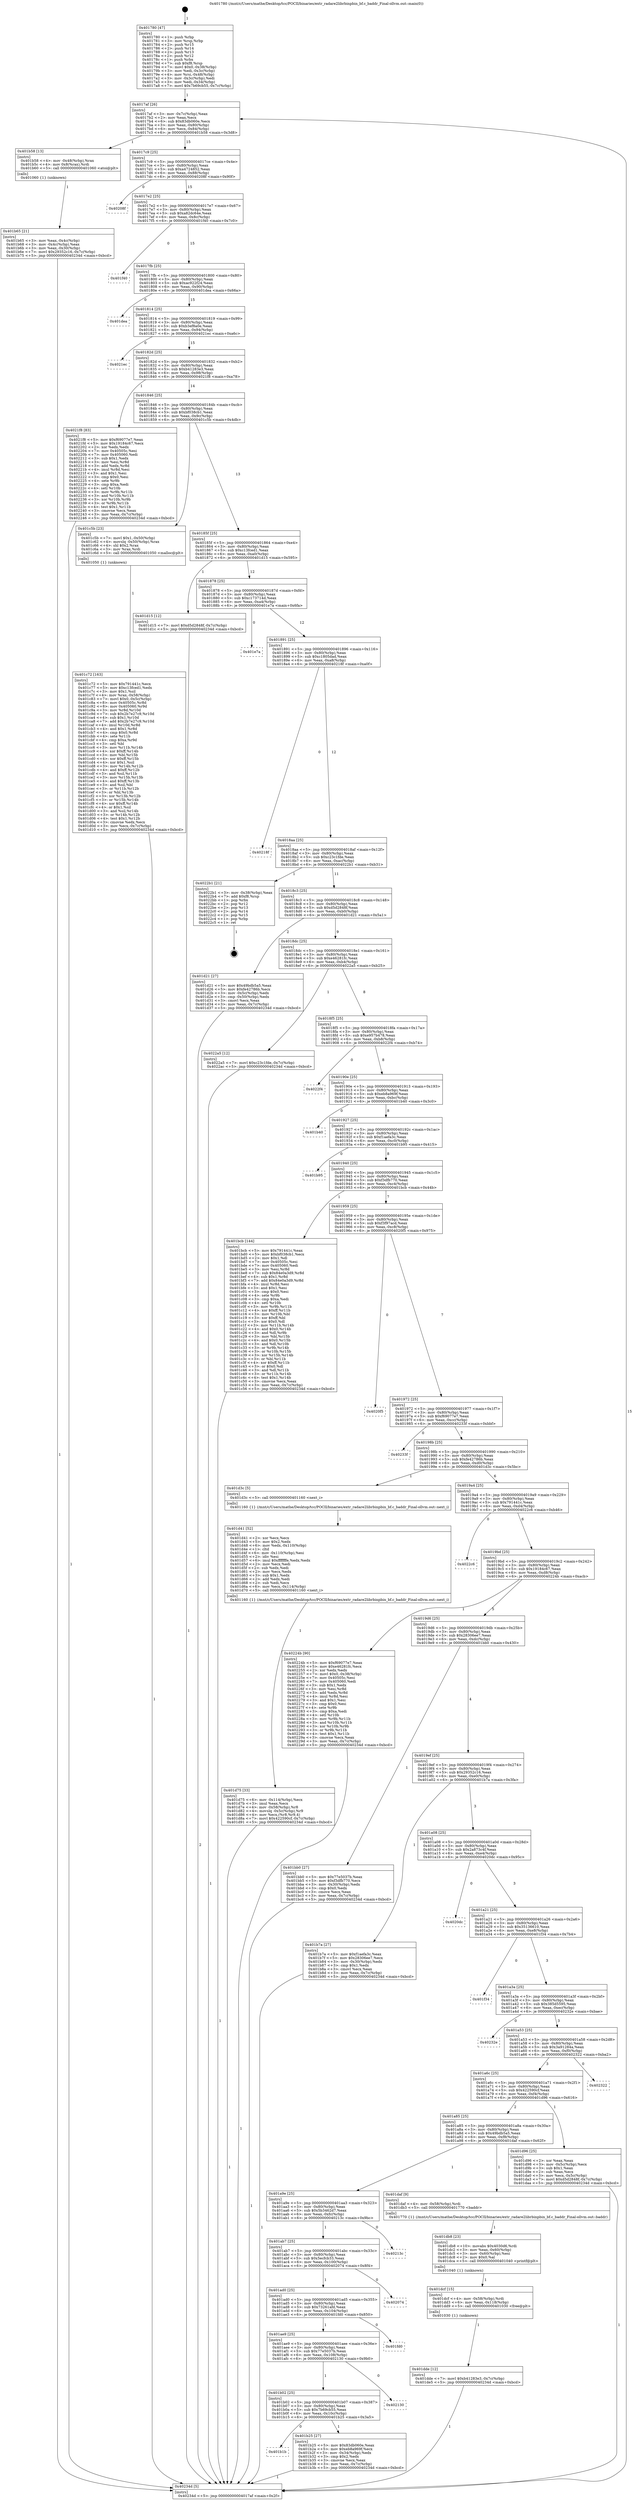 digraph "0x401780" {
  label = "0x401780 (/mnt/c/Users/mathe/Desktop/tcc/POCII/binaries/extr_radare2librbinpbin_bf.c_baddr_Final-ollvm.out::main(0))"
  labelloc = "t"
  node[shape=record]

  Entry [label="",width=0.3,height=0.3,shape=circle,fillcolor=black,style=filled]
  "0x4017af" [label="{
     0x4017af [26]\l
     | [instrs]\l
     &nbsp;&nbsp;0x4017af \<+3\>: mov -0x7c(%rbp),%eax\l
     &nbsp;&nbsp;0x4017b2 \<+2\>: mov %eax,%ecx\l
     &nbsp;&nbsp;0x4017b4 \<+6\>: sub $0x83db060e,%ecx\l
     &nbsp;&nbsp;0x4017ba \<+3\>: mov %eax,-0x80(%rbp)\l
     &nbsp;&nbsp;0x4017bd \<+6\>: mov %ecx,-0x84(%rbp)\l
     &nbsp;&nbsp;0x4017c3 \<+6\>: je 0000000000401b58 \<main+0x3d8\>\l
  }"]
  "0x401b58" [label="{
     0x401b58 [13]\l
     | [instrs]\l
     &nbsp;&nbsp;0x401b58 \<+4\>: mov -0x48(%rbp),%rax\l
     &nbsp;&nbsp;0x401b5c \<+4\>: mov 0x8(%rax),%rdi\l
     &nbsp;&nbsp;0x401b60 \<+5\>: call 0000000000401060 \<atoi@plt\>\l
     | [calls]\l
     &nbsp;&nbsp;0x401060 \{1\} (unknown)\l
  }"]
  "0x4017c9" [label="{
     0x4017c9 [25]\l
     | [instrs]\l
     &nbsp;&nbsp;0x4017c9 \<+5\>: jmp 00000000004017ce \<main+0x4e\>\l
     &nbsp;&nbsp;0x4017ce \<+3\>: mov -0x80(%rbp),%eax\l
     &nbsp;&nbsp;0x4017d1 \<+5\>: sub $0xa4724852,%eax\l
     &nbsp;&nbsp;0x4017d6 \<+6\>: mov %eax,-0x88(%rbp)\l
     &nbsp;&nbsp;0x4017dc \<+6\>: je 000000000040208f \<main+0x90f\>\l
  }"]
  Exit [label="",width=0.3,height=0.3,shape=circle,fillcolor=black,style=filled,peripheries=2]
  "0x40208f" [label="{
     0x40208f\l
  }", style=dashed]
  "0x4017e2" [label="{
     0x4017e2 [25]\l
     | [instrs]\l
     &nbsp;&nbsp;0x4017e2 \<+5\>: jmp 00000000004017e7 \<main+0x67\>\l
     &nbsp;&nbsp;0x4017e7 \<+3\>: mov -0x80(%rbp),%eax\l
     &nbsp;&nbsp;0x4017ea \<+5\>: sub $0xa82dc64e,%eax\l
     &nbsp;&nbsp;0x4017ef \<+6\>: mov %eax,-0x8c(%rbp)\l
     &nbsp;&nbsp;0x4017f5 \<+6\>: je 0000000000401f40 \<main+0x7c0\>\l
  }"]
  "0x401dde" [label="{
     0x401dde [12]\l
     | [instrs]\l
     &nbsp;&nbsp;0x401dde \<+7\>: movl $0xb41283e3,-0x7c(%rbp)\l
     &nbsp;&nbsp;0x401de5 \<+5\>: jmp 000000000040234d \<main+0xbcd\>\l
  }"]
  "0x401f40" [label="{
     0x401f40\l
  }", style=dashed]
  "0x4017fb" [label="{
     0x4017fb [25]\l
     | [instrs]\l
     &nbsp;&nbsp;0x4017fb \<+5\>: jmp 0000000000401800 \<main+0x80\>\l
     &nbsp;&nbsp;0x401800 \<+3\>: mov -0x80(%rbp),%eax\l
     &nbsp;&nbsp;0x401803 \<+5\>: sub $0xac922f24,%eax\l
     &nbsp;&nbsp;0x401808 \<+6\>: mov %eax,-0x90(%rbp)\l
     &nbsp;&nbsp;0x40180e \<+6\>: je 0000000000401dea \<main+0x66a\>\l
  }"]
  "0x401dcf" [label="{
     0x401dcf [15]\l
     | [instrs]\l
     &nbsp;&nbsp;0x401dcf \<+4\>: mov -0x58(%rbp),%rdi\l
     &nbsp;&nbsp;0x401dd3 \<+6\>: mov %eax,-0x118(%rbp)\l
     &nbsp;&nbsp;0x401dd9 \<+5\>: call 0000000000401030 \<free@plt\>\l
     | [calls]\l
     &nbsp;&nbsp;0x401030 \{1\} (unknown)\l
  }"]
  "0x401dea" [label="{
     0x401dea\l
  }", style=dashed]
  "0x401814" [label="{
     0x401814 [25]\l
     | [instrs]\l
     &nbsp;&nbsp;0x401814 \<+5\>: jmp 0000000000401819 \<main+0x99\>\l
     &nbsp;&nbsp;0x401819 \<+3\>: mov -0x80(%rbp),%eax\l
     &nbsp;&nbsp;0x40181c \<+5\>: sub $0xb3ef8a0e,%eax\l
     &nbsp;&nbsp;0x401821 \<+6\>: mov %eax,-0x94(%rbp)\l
     &nbsp;&nbsp;0x401827 \<+6\>: je 00000000004021ec \<main+0xa6c\>\l
  }"]
  "0x401db8" [label="{
     0x401db8 [23]\l
     | [instrs]\l
     &nbsp;&nbsp;0x401db8 \<+10\>: movabs $0x4030d6,%rdi\l
     &nbsp;&nbsp;0x401dc2 \<+3\>: mov %eax,-0x60(%rbp)\l
     &nbsp;&nbsp;0x401dc5 \<+3\>: mov -0x60(%rbp),%esi\l
     &nbsp;&nbsp;0x401dc8 \<+2\>: mov $0x0,%al\l
     &nbsp;&nbsp;0x401dca \<+5\>: call 0000000000401040 \<printf@plt\>\l
     | [calls]\l
     &nbsp;&nbsp;0x401040 \{1\} (unknown)\l
  }"]
  "0x4021ec" [label="{
     0x4021ec\l
  }", style=dashed]
  "0x40182d" [label="{
     0x40182d [25]\l
     | [instrs]\l
     &nbsp;&nbsp;0x40182d \<+5\>: jmp 0000000000401832 \<main+0xb2\>\l
     &nbsp;&nbsp;0x401832 \<+3\>: mov -0x80(%rbp),%eax\l
     &nbsp;&nbsp;0x401835 \<+5\>: sub $0xb41283e3,%eax\l
     &nbsp;&nbsp;0x40183a \<+6\>: mov %eax,-0x98(%rbp)\l
     &nbsp;&nbsp;0x401840 \<+6\>: je 00000000004021f8 \<main+0xa78\>\l
  }"]
  "0x401d75" [label="{
     0x401d75 [33]\l
     | [instrs]\l
     &nbsp;&nbsp;0x401d75 \<+6\>: mov -0x114(%rbp),%ecx\l
     &nbsp;&nbsp;0x401d7b \<+3\>: imul %eax,%ecx\l
     &nbsp;&nbsp;0x401d7e \<+4\>: mov -0x58(%rbp),%r8\l
     &nbsp;&nbsp;0x401d82 \<+4\>: movslq -0x5c(%rbp),%r9\l
     &nbsp;&nbsp;0x401d86 \<+4\>: mov %ecx,(%r8,%r9,4)\l
     &nbsp;&nbsp;0x401d8a \<+7\>: movl $0x422590cf,-0x7c(%rbp)\l
     &nbsp;&nbsp;0x401d91 \<+5\>: jmp 000000000040234d \<main+0xbcd\>\l
  }"]
  "0x4021f8" [label="{
     0x4021f8 [83]\l
     | [instrs]\l
     &nbsp;&nbsp;0x4021f8 \<+5\>: mov $0xf69077e7,%eax\l
     &nbsp;&nbsp;0x4021fd \<+5\>: mov $0x19184c67,%ecx\l
     &nbsp;&nbsp;0x402202 \<+2\>: xor %edx,%edx\l
     &nbsp;&nbsp;0x402204 \<+7\>: mov 0x40505c,%esi\l
     &nbsp;&nbsp;0x40220b \<+7\>: mov 0x405060,%edi\l
     &nbsp;&nbsp;0x402212 \<+3\>: sub $0x1,%edx\l
     &nbsp;&nbsp;0x402215 \<+3\>: mov %esi,%r8d\l
     &nbsp;&nbsp;0x402218 \<+3\>: add %edx,%r8d\l
     &nbsp;&nbsp;0x40221b \<+4\>: imul %r8d,%esi\l
     &nbsp;&nbsp;0x40221f \<+3\>: and $0x1,%esi\l
     &nbsp;&nbsp;0x402222 \<+3\>: cmp $0x0,%esi\l
     &nbsp;&nbsp;0x402225 \<+4\>: sete %r9b\l
     &nbsp;&nbsp;0x402229 \<+3\>: cmp $0xa,%edi\l
     &nbsp;&nbsp;0x40222c \<+4\>: setl %r10b\l
     &nbsp;&nbsp;0x402230 \<+3\>: mov %r9b,%r11b\l
     &nbsp;&nbsp;0x402233 \<+3\>: and %r10b,%r11b\l
     &nbsp;&nbsp;0x402236 \<+3\>: xor %r10b,%r9b\l
     &nbsp;&nbsp;0x402239 \<+3\>: or %r9b,%r11b\l
     &nbsp;&nbsp;0x40223c \<+4\>: test $0x1,%r11b\l
     &nbsp;&nbsp;0x402240 \<+3\>: cmovne %ecx,%eax\l
     &nbsp;&nbsp;0x402243 \<+3\>: mov %eax,-0x7c(%rbp)\l
     &nbsp;&nbsp;0x402246 \<+5\>: jmp 000000000040234d \<main+0xbcd\>\l
  }"]
  "0x401846" [label="{
     0x401846 [25]\l
     | [instrs]\l
     &nbsp;&nbsp;0x401846 \<+5\>: jmp 000000000040184b \<main+0xcb\>\l
     &nbsp;&nbsp;0x40184b \<+3\>: mov -0x80(%rbp),%eax\l
     &nbsp;&nbsp;0x40184e \<+5\>: sub $0xbf038cb1,%eax\l
     &nbsp;&nbsp;0x401853 \<+6\>: mov %eax,-0x9c(%rbp)\l
     &nbsp;&nbsp;0x401859 \<+6\>: je 0000000000401c5b \<main+0x4db\>\l
  }"]
  "0x401d41" [label="{
     0x401d41 [52]\l
     | [instrs]\l
     &nbsp;&nbsp;0x401d41 \<+2\>: xor %ecx,%ecx\l
     &nbsp;&nbsp;0x401d43 \<+5\>: mov $0x2,%edx\l
     &nbsp;&nbsp;0x401d48 \<+6\>: mov %edx,-0x110(%rbp)\l
     &nbsp;&nbsp;0x401d4e \<+1\>: cltd\l
     &nbsp;&nbsp;0x401d4f \<+6\>: mov -0x110(%rbp),%esi\l
     &nbsp;&nbsp;0x401d55 \<+2\>: idiv %esi\l
     &nbsp;&nbsp;0x401d57 \<+6\>: imul $0xfffffffe,%edx,%edx\l
     &nbsp;&nbsp;0x401d5d \<+2\>: mov %ecx,%edi\l
     &nbsp;&nbsp;0x401d5f \<+2\>: sub %edx,%edi\l
     &nbsp;&nbsp;0x401d61 \<+2\>: mov %ecx,%edx\l
     &nbsp;&nbsp;0x401d63 \<+3\>: sub $0x1,%edx\l
     &nbsp;&nbsp;0x401d66 \<+2\>: add %edx,%edi\l
     &nbsp;&nbsp;0x401d68 \<+2\>: sub %edi,%ecx\l
     &nbsp;&nbsp;0x401d6a \<+6\>: mov %ecx,-0x114(%rbp)\l
     &nbsp;&nbsp;0x401d70 \<+5\>: call 0000000000401160 \<next_i\>\l
     | [calls]\l
     &nbsp;&nbsp;0x401160 \{1\} (/mnt/c/Users/mathe/Desktop/tcc/POCII/binaries/extr_radare2librbinpbin_bf.c_baddr_Final-ollvm.out::next_i)\l
  }"]
  "0x401c5b" [label="{
     0x401c5b [23]\l
     | [instrs]\l
     &nbsp;&nbsp;0x401c5b \<+7\>: movl $0x1,-0x50(%rbp)\l
     &nbsp;&nbsp;0x401c62 \<+4\>: movslq -0x50(%rbp),%rax\l
     &nbsp;&nbsp;0x401c66 \<+4\>: shl $0x2,%rax\l
     &nbsp;&nbsp;0x401c6a \<+3\>: mov %rax,%rdi\l
     &nbsp;&nbsp;0x401c6d \<+5\>: call 0000000000401050 \<malloc@plt\>\l
     | [calls]\l
     &nbsp;&nbsp;0x401050 \{1\} (unknown)\l
  }"]
  "0x40185f" [label="{
     0x40185f [25]\l
     | [instrs]\l
     &nbsp;&nbsp;0x40185f \<+5\>: jmp 0000000000401864 \<main+0xe4\>\l
     &nbsp;&nbsp;0x401864 \<+3\>: mov -0x80(%rbp),%eax\l
     &nbsp;&nbsp;0x401867 \<+5\>: sub $0xc13fced1,%eax\l
     &nbsp;&nbsp;0x40186c \<+6\>: mov %eax,-0xa0(%rbp)\l
     &nbsp;&nbsp;0x401872 \<+6\>: je 0000000000401d15 \<main+0x595\>\l
  }"]
  "0x401c72" [label="{
     0x401c72 [163]\l
     | [instrs]\l
     &nbsp;&nbsp;0x401c72 \<+5\>: mov $0x791441c,%ecx\l
     &nbsp;&nbsp;0x401c77 \<+5\>: mov $0xc13fced1,%edx\l
     &nbsp;&nbsp;0x401c7c \<+3\>: mov $0x1,%sil\l
     &nbsp;&nbsp;0x401c7f \<+4\>: mov %rax,-0x58(%rbp)\l
     &nbsp;&nbsp;0x401c83 \<+7\>: movl $0x0,-0x5c(%rbp)\l
     &nbsp;&nbsp;0x401c8a \<+8\>: mov 0x40505c,%r8d\l
     &nbsp;&nbsp;0x401c92 \<+8\>: mov 0x405060,%r9d\l
     &nbsp;&nbsp;0x401c9a \<+3\>: mov %r8d,%r10d\l
     &nbsp;&nbsp;0x401c9d \<+7\>: sub $0x2b7e27c9,%r10d\l
     &nbsp;&nbsp;0x401ca4 \<+4\>: sub $0x1,%r10d\l
     &nbsp;&nbsp;0x401ca8 \<+7\>: add $0x2b7e27c9,%r10d\l
     &nbsp;&nbsp;0x401caf \<+4\>: imul %r10d,%r8d\l
     &nbsp;&nbsp;0x401cb3 \<+4\>: and $0x1,%r8d\l
     &nbsp;&nbsp;0x401cb7 \<+4\>: cmp $0x0,%r8d\l
     &nbsp;&nbsp;0x401cbb \<+4\>: sete %r11b\l
     &nbsp;&nbsp;0x401cbf \<+4\>: cmp $0xa,%r9d\l
     &nbsp;&nbsp;0x401cc3 \<+3\>: setl %bl\l
     &nbsp;&nbsp;0x401cc6 \<+3\>: mov %r11b,%r14b\l
     &nbsp;&nbsp;0x401cc9 \<+4\>: xor $0xff,%r14b\l
     &nbsp;&nbsp;0x401ccd \<+3\>: mov %bl,%r15b\l
     &nbsp;&nbsp;0x401cd0 \<+4\>: xor $0xff,%r15b\l
     &nbsp;&nbsp;0x401cd4 \<+4\>: xor $0x1,%sil\l
     &nbsp;&nbsp;0x401cd8 \<+3\>: mov %r14b,%r12b\l
     &nbsp;&nbsp;0x401cdb \<+4\>: and $0xff,%r12b\l
     &nbsp;&nbsp;0x401cdf \<+3\>: and %sil,%r11b\l
     &nbsp;&nbsp;0x401ce2 \<+3\>: mov %r15b,%r13b\l
     &nbsp;&nbsp;0x401ce5 \<+4\>: and $0xff,%r13b\l
     &nbsp;&nbsp;0x401ce9 \<+3\>: and %sil,%bl\l
     &nbsp;&nbsp;0x401cec \<+3\>: or %r11b,%r12b\l
     &nbsp;&nbsp;0x401cef \<+3\>: or %bl,%r13b\l
     &nbsp;&nbsp;0x401cf2 \<+3\>: xor %r13b,%r12b\l
     &nbsp;&nbsp;0x401cf5 \<+3\>: or %r15b,%r14b\l
     &nbsp;&nbsp;0x401cf8 \<+4\>: xor $0xff,%r14b\l
     &nbsp;&nbsp;0x401cfc \<+4\>: or $0x1,%sil\l
     &nbsp;&nbsp;0x401d00 \<+3\>: and %sil,%r14b\l
     &nbsp;&nbsp;0x401d03 \<+3\>: or %r14b,%r12b\l
     &nbsp;&nbsp;0x401d06 \<+4\>: test $0x1,%r12b\l
     &nbsp;&nbsp;0x401d0a \<+3\>: cmovne %edx,%ecx\l
     &nbsp;&nbsp;0x401d0d \<+3\>: mov %ecx,-0x7c(%rbp)\l
     &nbsp;&nbsp;0x401d10 \<+5\>: jmp 000000000040234d \<main+0xbcd\>\l
  }"]
  "0x401d15" [label="{
     0x401d15 [12]\l
     | [instrs]\l
     &nbsp;&nbsp;0x401d15 \<+7\>: movl $0xd5d2848f,-0x7c(%rbp)\l
     &nbsp;&nbsp;0x401d1c \<+5\>: jmp 000000000040234d \<main+0xbcd\>\l
  }"]
  "0x401878" [label="{
     0x401878 [25]\l
     | [instrs]\l
     &nbsp;&nbsp;0x401878 \<+5\>: jmp 000000000040187d \<main+0xfd\>\l
     &nbsp;&nbsp;0x40187d \<+3\>: mov -0x80(%rbp),%eax\l
     &nbsp;&nbsp;0x401880 \<+5\>: sub $0xc173714d,%eax\l
     &nbsp;&nbsp;0x401885 \<+6\>: mov %eax,-0xa4(%rbp)\l
     &nbsp;&nbsp;0x40188b \<+6\>: je 0000000000401e7a \<main+0x6fa\>\l
  }"]
  "0x401b65" [label="{
     0x401b65 [21]\l
     | [instrs]\l
     &nbsp;&nbsp;0x401b65 \<+3\>: mov %eax,-0x4c(%rbp)\l
     &nbsp;&nbsp;0x401b68 \<+3\>: mov -0x4c(%rbp),%eax\l
     &nbsp;&nbsp;0x401b6b \<+3\>: mov %eax,-0x30(%rbp)\l
     &nbsp;&nbsp;0x401b6e \<+7\>: movl $0x29352c16,-0x7c(%rbp)\l
     &nbsp;&nbsp;0x401b75 \<+5\>: jmp 000000000040234d \<main+0xbcd\>\l
  }"]
  "0x401e7a" [label="{
     0x401e7a\l
  }", style=dashed]
  "0x401891" [label="{
     0x401891 [25]\l
     | [instrs]\l
     &nbsp;&nbsp;0x401891 \<+5\>: jmp 0000000000401896 \<main+0x116\>\l
     &nbsp;&nbsp;0x401896 \<+3\>: mov -0x80(%rbp),%eax\l
     &nbsp;&nbsp;0x401899 \<+5\>: sub $0xc1805dad,%eax\l
     &nbsp;&nbsp;0x40189e \<+6\>: mov %eax,-0xa8(%rbp)\l
     &nbsp;&nbsp;0x4018a4 \<+6\>: je 000000000040218f \<main+0xa0f\>\l
  }"]
  "0x401780" [label="{
     0x401780 [47]\l
     | [instrs]\l
     &nbsp;&nbsp;0x401780 \<+1\>: push %rbp\l
     &nbsp;&nbsp;0x401781 \<+3\>: mov %rsp,%rbp\l
     &nbsp;&nbsp;0x401784 \<+2\>: push %r15\l
     &nbsp;&nbsp;0x401786 \<+2\>: push %r14\l
     &nbsp;&nbsp;0x401788 \<+2\>: push %r13\l
     &nbsp;&nbsp;0x40178a \<+2\>: push %r12\l
     &nbsp;&nbsp;0x40178c \<+1\>: push %rbx\l
     &nbsp;&nbsp;0x40178d \<+7\>: sub $0xf8,%rsp\l
     &nbsp;&nbsp;0x401794 \<+7\>: movl $0x0,-0x38(%rbp)\l
     &nbsp;&nbsp;0x40179b \<+3\>: mov %edi,-0x3c(%rbp)\l
     &nbsp;&nbsp;0x40179e \<+4\>: mov %rsi,-0x48(%rbp)\l
     &nbsp;&nbsp;0x4017a2 \<+3\>: mov -0x3c(%rbp),%edi\l
     &nbsp;&nbsp;0x4017a5 \<+3\>: mov %edi,-0x34(%rbp)\l
     &nbsp;&nbsp;0x4017a8 \<+7\>: movl $0x7b69cb55,-0x7c(%rbp)\l
  }"]
  "0x40218f" [label="{
     0x40218f\l
  }", style=dashed]
  "0x4018aa" [label="{
     0x4018aa [25]\l
     | [instrs]\l
     &nbsp;&nbsp;0x4018aa \<+5\>: jmp 00000000004018af \<main+0x12f\>\l
     &nbsp;&nbsp;0x4018af \<+3\>: mov -0x80(%rbp),%eax\l
     &nbsp;&nbsp;0x4018b2 \<+5\>: sub $0xc23c1fde,%eax\l
     &nbsp;&nbsp;0x4018b7 \<+6\>: mov %eax,-0xac(%rbp)\l
     &nbsp;&nbsp;0x4018bd \<+6\>: je 00000000004022b1 \<main+0xb31\>\l
  }"]
  "0x40234d" [label="{
     0x40234d [5]\l
     | [instrs]\l
     &nbsp;&nbsp;0x40234d \<+5\>: jmp 00000000004017af \<main+0x2f\>\l
  }"]
  "0x4022b1" [label="{
     0x4022b1 [21]\l
     | [instrs]\l
     &nbsp;&nbsp;0x4022b1 \<+3\>: mov -0x38(%rbp),%eax\l
     &nbsp;&nbsp;0x4022b4 \<+7\>: add $0xf8,%rsp\l
     &nbsp;&nbsp;0x4022bb \<+1\>: pop %rbx\l
     &nbsp;&nbsp;0x4022bc \<+2\>: pop %r12\l
     &nbsp;&nbsp;0x4022be \<+2\>: pop %r13\l
     &nbsp;&nbsp;0x4022c0 \<+2\>: pop %r14\l
     &nbsp;&nbsp;0x4022c2 \<+2\>: pop %r15\l
     &nbsp;&nbsp;0x4022c4 \<+1\>: pop %rbp\l
     &nbsp;&nbsp;0x4022c5 \<+1\>: ret\l
  }"]
  "0x4018c3" [label="{
     0x4018c3 [25]\l
     | [instrs]\l
     &nbsp;&nbsp;0x4018c3 \<+5\>: jmp 00000000004018c8 \<main+0x148\>\l
     &nbsp;&nbsp;0x4018c8 \<+3\>: mov -0x80(%rbp),%eax\l
     &nbsp;&nbsp;0x4018cb \<+5\>: sub $0xd5d2848f,%eax\l
     &nbsp;&nbsp;0x4018d0 \<+6\>: mov %eax,-0xb0(%rbp)\l
     &nbsp;&nbsp;0x4018d6 \<+6\>: je 0000000000401d21 \<main+0x5a1\>\l
  }"]
  "0x401b1b" [label="{
     0x401b1b\l
  }", style=dashed]
  "0x401d21" [label="{
     0x401d21 [27]\l
     | [instrs]\l
     &nbsp;&nbsp;0x401d21 \<+5\>: mov $0x49bdb5a5,%eax\l
     &nbsp;&nbsp;0x401d26 \<+5\>: mov $0xfe42786b,%ecx\l
     &nbsp;&nbsp;0x401d2b \<+3\>: mov -0x5c(%rbp),%edx\l
     &nbsp;&nbsp;0x401d2e \<+3\>: cmp -0x50(%rbp),%edx\l
     &nbsp;&nbsp;0x401d31 \<+3\>: cmovl %ecx,%eax\l
     &nbsp;&nbsp;0x401d34 \<+3\>: mov %eax,-0x7c(%rbp)\l
     &nbsp;&nbsp;0x401d37 \<+5\>: jmp 000000000040234d \<main+0xbcd\>\l
  }"]
  "0x4018dc" [label="{
     0x4018dc [25]\l
     | [instrs]\l
     &nbsp;&nbsp;0x4018dc \<+5\>: jmp 00000000004018e1 \<main+0x161\>\l
     &nbsp;&nbsp;0x4018e1 \<+3\>: mov -0x80(%rbp),%eax\l
     &nbsp;&nbsp;0x4018e4 \<+5\>: sub $0xe46281fc,%eax\l
     &nbsp;&nbsp;0x4018e9 \<+6\>: mov %eax,-0xb4(%rbp)\l
     &nbsp;&nbsp;0x4018ef \<+6\>: je 00000000004022a5 \<main+0xb25\>\l
  }"]
  "0x401b25" [label="{
     0x401b25 [27]\l
     | [instrs]\l
     &nbsp;&nbsp;0x401b25 \<+5\>: mov $0x83db060e,%eax\l
     &nbsp;&nbsp;0x401b2a \<+5\>: mov $0xeb8a969f,%ecx\l
     &nbsp;&nbsp;0x401b2f \<+3\>: mov -0x34(%rbp),%edx\l
     &nbsp;&nbsp;0x401b32 \<+3\>: cmp $0x2,%edx\l
     &nbsp;&nbsp;0x401b35 \<+3\>: cmovne %ecx,%eax\l
     &nbsp;&nbsp;0x401b38 \<+3\>: mov %eax,-0x7c(%rbp)\l
     &nbsp;&nbsp;0x401b3b \<+5\>: jmp 000000000040234d \<main+0xbcd\>\l
  }"]
  "0x4022a5" [label="{
     0x4022a5 [12]\l
     | [instrs]\l
     &nbsp;&nbsp;0x4022a5 \<+7\>: movl $0xc23c1fde,-0x7c(%rbp)\l
     &nbsp;&nbsp;0x4022ac \<+5\>: jmp 000000000040234d \<main+0xbcd\>\l
  }"]
  "0x4018f5" [label="{
     0x4018f5 [25]\l
     | [instrs]\l
     &nbsp;&nbsp;0x4018f5 \<+5\>: jmp 00000000004018fa \<main+0x17a\>\l
     &nbsp;&nbsp;0x4018fa \<+3\>: mov -0x80(%rbp),%eax\l
     &nbsp;&nbsp;0x4018fd \<+5\>: sub $0xe957b478,%eax\l
     &nbsp;&nbsp;0x401902 \<+6\>: mov %eax,-0xb8(%rbp)\l
     &nbsp;&nbsp;0x401908 \<+6\>: je 00000000004022f4 \<main+0xb74\>\l
  }"]
  "0x401b02" [label="{
     0x401b02 [25]\l
     | [instrs]\l
     &nbsp;&nbsp;0x401b02 \<+5\>: jmp 0000000000401b07 \<main+0x387\>\l
     &nbsp;&nbsp;0x401b07 \<+3\>: mov -0x80(%rbp),%eax\l
     &nbsp;&nbsp;0x401b0a \<+5\>: sub $0x7b69cb55,%eax\l
     &nbsp;&nbsp;0x401b0f \<+6\>: mov %eax,-0x10c(%rbp)\l
     &nbsp;&nbsp;0x401b15 \<+6\>: je 0000000000401b25 \<main+0x3a5\>\l
  }"]
  "0x4022f4" [label="{
     0x4022f4\l
  }", style=dashed]
  "0x40190e" [label="{
     0x40190e [25]\l
     | [instrs]\l
     &nbsp;&nbsp;0x40190e \<+5\>: jmp 0000000000401913 \<main+0x193\>\l
     &nbsp;&nbsp;0x401913 \<+3\>: mov -0x80(%rbp),%eax\l
     &nbsp;&nbsp;0x401916 \<+5\>: sub $0xeb8a969f,%eax\l
     &nbsp;&nbsp;0x40191b \<+6\>: mov %eax,-0xbc(%rbp)\l
     &nbsp;&nbsp;0x401921 \<+6\>: je 0000000000401b40 \<main+0x3c0\>\l
  }"]
  "0x402130" [label="{
     0x402130\l
  }", style=dashed]
  "0x401b40" [label="{
     0x401b40\l
  }", style=dashed]
  "0x401927" [label="{
     0x401927 [25]\l
     | [instrs]\l
     &nbsp;&nbsp;0x401927 \<+5\>: jmp 000000000040192c \<main+0x1ac\>\l
     &nbsp;&nbsp;0x40192c \<+3\>: mov -0x80(%rbp),%eax\l
     &nbsp;&nbsp;0x40192f \<+5\>: sub $0xf1aefa3c,%eax\l
     &nbsp;&nbsp;0x401934 \<+6\>: mov %eax,-0xc0(%rbp)\l
     &nbsp;&nbsp;0x40193a \<+6\>: je 0000000000401b95 \<main+0x415\>\l
  }"]
  "0x401ae9" [label="{
     0x401ae9 [25]\l
     | [instrs]\l
     &nbsp;&nbsp;0x401ae9 \<+5\>: jmp 0000000000401aee \<main+0x36e\>\l
     &nbsp;&nbsp;0x401aee \<+3\>: mov -0x80(%rbp),%eax\l
     &nbsp;&nbsp;0x401af1 \<+5\>: sub $0x77e5037b,%eax\l
     &nbsp;&nbsp;0x401af6 \<+6\>: mov %eax,-0x108(%rbp)\l
     &nbsp;&nbsp;0x401afc \<+6\>: je 0000000000402130 \<main+0x9b0\>\l
  }"]
  "0x401b95" [label="{
     0x401b95\l
  }", style=dashed]
  "0x401940" [label="{
     0x401940 [25]\l
     | [instrs]\l
     &nbsp;&nbsp;0x401940 \<+5\>: jmp 0000000000401945 \<main+0x1c5\>\l
     &nbsp;&nbsp;0x401945 \<+3\>: mov -0x80(%rbp),%eax\l
     &nbsp;&nbsp;0x401948 \<+5\>: sub $0xf3dfb770,%eax\l
     &nbsp;&nbsp;0x40194d \<+6\>: mov %eax,-0xc4(%rbp)\l
     &nbsp;&nbsp;0x401953 \<+6\>: je 0000000000401bcb \<main+0x44b\>\l
  }"]
  "0x401fd0" [label="{
     0x401fd0\l
  }", style=dashed]
  "0x401bcb" [label="{
     0x401bcb [144]\l
     | [instrs]\l
     &nbsp;&nbsp;0x401bcb \<+5\>: mov $0x791441c,%eax\l
     &nbsp;&nbsp;0x401bd0 \<+5\>: mov $0xbf038cb1,%ecx\l
     &nbsp;&nbsp;0x401bd5 \<+2\>: mov $0x1,%dl\l
     &nbsp;&nbsp;0x401bd7 \<+7\>: mov 0x40505c,%esi\l
     &nbsp;&nbsp;0x401bde \<+7\>: mov 0x405060,%edi\l
     &nbsp;&nbsp;0x401be5 \<+3\>: mov %esi,%r8d\l
     &nbsp;&nbsp;0x401be8 \<+7\>: sub $0x84e0a3d9,%r8d\l
     &nbsp;&nbsp;0x401bef \<+4\>: sub $0x1,%r8d\l
     &nbsp;&nbsp;0x401bf3 \<+7\>: add $0x84e0a3d9,%r8d\l
     &nbsp;&nbsp;0x401bfa \<+4\>: imul %r8d,%esi\l
     &nbsp;&nbsp;0x401bfe \<+3\>: and $0x1,%esi\l
     &nbsp;&nbsp;0x401c01 \<+3\>: cmp $0x0,%esi\l
     &nbsp;&nbsp;0x401c04 \<+4\>: sete %r9b\l
     &nbsp;&nbsp;0x401c08 \<+3\>: cmp $0xa,%edi\l
     &nbsp;&nbsp;0x401c0b \<+4\>: setl %r10b\l
     &nbsp;&nbsp;0x401c0f \<+3\>: mov %r9b,%r11b\l
     &nbsp;&nbsp;0x401c12 \<+4\>: xor $0xff,%r11b\l
     &nbsp;&nbsp;0x401c16 \<+3\>: mov %r10b,%bl\l
     &nbsp;&nbsp;0x401c19 \<+3\>: xor $0xff,%bl\l
     &nbsp;&nbsp;0x401c1c \<+3\>: xor $0x0,%dl\l
     &nbsp;&nbsp;0x401c1f \<+3\>: mov %r11b,%r14b\l
     &nbsp;&nbsp;0x401c22 \<+4\>: and $0x0,%r14b\l
     &nbsp;&nbsp;0x401c26 \<+3\>: and %dl,%r9b\l
     &nbsp;&nbsp;0x401c29 \<+3\>: mov %bl,%r15b\l
     &nbsp;&nbsp;0x401c2c \<+4\>: and $0x0,%r15b\l
     &nbsp;&nbsp;0x401c30 \<+3\>: and %dl,%r10b\l
     &nbsp;&nbsp;0x401c33 \<+3\>: or %r9b,%r14b\l
     &nbsp;&nbsp;0x401c36 \<+3\>: or %r10b,%r15b\l
     &nbsp;&nbsp;0x401c39 \<+3\>: xor %r15b,%r14b\l
     &nbsp;&nbsp;0x401c3c \<+3\>: or %bl,%r11b\l
     &nbsp;&nbsp;0x401c3f \<+4\>: xor $0xff,%r11b\l
     &nbsp;&nbsp;0x401c43 \<+3\>: or $0x0,%dl\l
     &nbsp;&nbsp;0x401c46 \<+3\>: and %dl,%r11b\l
     &nbsp;&nbsp;0x401c49 \<+3\>: or %r11b,%r14b\l
     &nbsp;&nbsp;0x401c4c \<+4\>: test $0x1,%r14b\l
     &nbsp;&nbsp;0x401c50 \<+3\>: cmovne %ecx,%eax\l
     &nbsp;&nbsp;0x401c53 \<+3\>: mov %eax,-0x7c(%rbp)\l
     &nbsp;&nbsp;0x401c56 \<+5\>: jmp 000000000040234d \<main+0xbcd\>\l
  }"]
  "0x401959" [label="{
     0x401959 [25]\l
     | [instrs]\l
     &nbsp;&nbsp;0x401959 \<+5\>: jmp 000000000040195e \<main+0x1de\>\l
     &nbsp;&nbsp;0x40195e \<+3\>: mov -0x80(%rbp),%eax\l
     &nbsp;&nbsp;0x401961 \<+5\>: sub $0xf3f97acd,%eax\l
     &nbsp;&nbsp;0x401966 \<+6\>: mov %eax,-0xc8(%rbp)\l
     &nbsp;&nbsp;0x40196c \<+6\>: je 00000000004020f5 \<main+0x975\>\l
  }"]
  "0x401ad0" [label="{
     0x401ad0 [25]\l
     | [instrs]\l
     &nbsp;&nbsp;0x401ad0 \<+5\>: jmp 0000000000401ad5 \<main+0x355\>\l
     &nbsp;&nbsp;0x401ad5 \<+3\>: mov -0x80(%rbp),%eax\l
     &nbsp;&nbsp;0x401ad8 \<+5\>: sub $0x73261afd,%eax\l
     &nbsp;&nbsp;0x401add \<+6\>: mov %eax,-0x104(%rbp)\l
     &nbsp;&nbsp;0x401ae3 \<+6\>: je 0000000000401fd0 \<main+0x850\>\l
  }"]
  "0x4020f5" [label="{
     0x4020f5\l
  }", style=dashed]
  "0x401972" [label="{
     0x401972 [25]\l
     | [instrs]\l
     &nbsp;&nbsp;0x401972 \<+5\>: jmp 0000000000401977 \<main+0x1f7\>\l
     &nbsp;&nbsp;0x401977 \<+3\>: mov -0x80(%rbp),%eax\l
     &nbsp;&nbsp;0x40197a \<+5\>: sub $0xf69077e7,%eax\l
     &nbsp;&nbsp;0x40197f \<+6\>: mov %eax,-0xcc(%rbp)\l
     &nbsp;&nbsp;0x401985 \<+6\>: je 000000000040233f \<main+0xbbf\>\l
  }"]
  "0x402074" [label="{
     0x402074\l
  }", style=dashed]
  "0x40233f" [label="{
     0x40233f\l
  }", style=dashed]
  "0x40198b" [label="{
     0x40198b [25]\l
     | [instrs]\l
     &nbsp;&nbsp;0x40198b \<+5\>: jmp 0000000000401990 \<main+0x210\>\l
     &nbsp;&nbsp;0x401990 \<+3\>: mov -0x80(%rbp),%eax\l
     &nbsp;&nbsp;0x401993 \<+5\>: sub $0xfe42786b,%eax\l
     &nbsp;&nbsp;0x401998 \<+6\>: mov %eax,-0xd0(%rbp)\l
     &nbsp;&nbsp;0x40199e \<+6\>: je 0000000000401d3c \<main+0x5bc\>\l
  }"]
  "0x401ab7" [label="{
     0x401ab7 [25]\l
     | [instrs]\l
     &nbsp;&nbsp;0x401ab7 \<+5\>: jmp 0000000000401abc \<main+0x33c\>\l
     &nbsp;&nbsp;0x401abc \<+3\>: mov -0x80(%rbp),%eax\l
     &nbsp;&nbsp;0x401abf \<+5\>: sub $0x5ecfcb33,%eax\l
     &nbsp;&nbsp;0x401ac4 \<+6\>: mov %eax,-0x100(%rbp)\l
     &nbsp;&nbsp;0x401aca \<+6\>: je 0000000000402074 \<main+0x8f4\>\l
  }"]
  "0x401d3c" [label="{
     0x401d3c [5]\l
     | [instrs]\l
     &nbsp;&nbsp;0x401d3c \<+5\>: call 0000000000401160 \<next_i\>\l
     | [calls]\l
     &nbsp;&nbsp;0x401160 \{1\} (/mnt/c/Users/mathe/Desktop/tcc/POCII/binaries/extr_radare2librbinpbin_bf.c_baddr_Final-ollvm.out::next_i)\l
  }"]
  "0x4019a4" [label="{
     0x4019a4 [25]\l
     | [instrs]\l
     &nbsp;&nbsp;0x4019a4 \<+5\>: jmp 00000000004019a9 \<main+0x229\>\l
     &nbsp;&nbsp;0x4019a9 \<+3\>: mov -0x80(%rbp),%eax\l
     &nbsp;&nbsp;0x4019ac \<+5\>: sub $0x791441c,%eax\l
     &nbsp;&nbsp;0x4019b1 \<+6\>: mov %eax,-0xd4(%rbp)\l
     &nbsp;&nbsp;0x4019b7 \<+6\>: je 00000000004022c6 \<main+0xb46\>\l
  }"]
  "0x40213c" [label="{
     0x40213c\l
  }", style=dashed]
  "0x4022c6" [label="{
     0x4022c6\l
  }", style=dashed]
  "0x4019bd" [label="{
     0x4019bd [25]\l
     | [instrs]\l
     &nbsp;&nbsp;0x4019bd \<+5\>: jmp 00000000004019c2 \<main+0x242\>\l
     &nbsp;&nbsp;0x4019c2 \<+3\>: mov -0x80(%rbp),%eax\l
     &nbsp;&nbsp;0x4019c5 \<+5\>: sub $0x19184c67,%eax\l
     &nbsp;&nbsp;0x4019ca \<+6\>: mov %eax,-0xd8(%rbp)\l
     &nbsp;&nbsp;0x4019d0 \<+6\>: je 000000000040224b \<main+0xacb\>\l
  }"]
  "0x401a9e" [label="{
     0x401a9e [25]\l
     | [instrs]\l
     &nbsp;&nbsp;0x401a9e \<+5\>: jmp 0000000000401aa3 \<main+0x323\>\l
     &nbsp;&nbsp;0x401aa3 \<+3\>: mov -0x80(%rbp),%eax\l
     &nbsp;&nbsp;0x401aa6 \<+5\>: sub $0x5b3462d7,%eax\l
     &nbsp;&nbsp;0x401aab \<+6\>: mov %eax,-0xfc(%rbp)\l
     &nbsp;&nbsp;0x401ab1 \<+6\>: je 000000000040213c \<main+0x9bc\>\l
  }"]
  "0x40224b" [label="{
     0x40224b [90]\l
     | [instrs]\l
     &nbsp;&nbsp;0x40224b \<+5\>: mov $0xf69077e7,%eax\l
     &nbsp;&nbsp;0x402250 \<+5\>: mov $0xe46281fc,%ecx\l
     &nbsp;&nbsp;0x402255 \<+2\>: xor %edx,%edx\l
     &nbsp;&nbsp;0x402257 \<+7\>: movl $0x0,-0x38(%rbp)\l
     &nbsp;&nbsp;0x40225e \<+7\>: mov 0x40505c,%esi\l
     &nbsp;&nbsp;0x402265 \<+7\>: mov 0x405060,%edi\l
     &nbsp;&nbsp;0x40226c \<+3\>: sub $0x1,%edx\l
     &nbsp;&nbsp;0x40226f \<+3\>: mov %esi,%r8d\l
     &nbsp;&nbsp;0x402272 \<+3\>: add %edx,%r8d\l
     &nbsp;&nbsp;0x402275 \<+4\>: imul %r8d,%esi\l
     &nbsp;&nbsp;0x402279 \<+3\>: and $0x1,%esi\l
     &nbsp;&nbsp;0x40227c \<+3\>: cmp $0x0,%esi\l
     &nbsp;&nbsp;0x40227f \<+4\>: sete %r9b\l
     &nbsp;&nbsp;0x402283 \<+3\>: cmp $0xa,%edi\l
     &nbsp;&nbsp;0x402286 \<+4\>: setl %r10b\l
     &nbsp;&nbsp;0x40228a \<+3\>: mov %r9b,%r11b\l
     &nbsp;&nbsp;0x40228d \<+3\>: and %r10b,%r11b\l
     &nbsp;&nbsp;0x402290 \<+3\>: xor %r10b,%r9b\l
     &nbsp;&nbsp;0x402293 \<+3\>: or %r9b,%r11b\l
     &nbsp;&nbsp;0x402296 \<+4\>: test $0x1,%r11b\l
     &nbsp;&nbsp;0x40229a \<+3\>: cmovne %ecx,%eax\l
     &nbsp;&nbsp;0x40229d \<+3\>: mov %eax,-0x7c(%rbp)\l
     &nbsp;&nbsp;0x4022a0 \<+5\>: jmp 000000000040234d \<main+0xbcd\>\l
  }"]
  "0x4019d6" [label="{
     0x4019d6 [25]\l
     | [instrs]\l
     &nbsp;&nbsp;0x4019d6 \<+5\>: jmp 00000000004019db \<main+0x25b\>\l
     &nbsp;&nbsp;0x4019db \<+3\>: mov -0x80(%rbp),%eax\l
     &nbsp;&nbsp;0x4019de \<+5\>: sub $0x28306ee7,%eax\l
     &nbsp;&nbsp;0x4019e3 \<+6\>: mov %eax,-0xdc(%rbp)\l
     &nbsp;&nbsp;0x4019e9 \<+6\>: je 0000000000401bb0 \<main+0x430\>\l
  }"]
  "0x401daf" [label="{
     0x401daf [9]\l
     | [instrs]\l
     &nbsp;&nbsp;0x401daf \<+4\>: mov -0x58(%rbp),%rdi\l
     &nbsp;&nbsp;0x401db3 \<+5\>: call 0000000000401770 \<baddr\>\l
     | [calls]\l
     &nbsp;&nbsp;0x401770 \{1\} (/mnt/c/Users/mathe/Desktop/tcc/POCII/binaries/extr_radare2librbinpbin_bf.c_baddr_Final-ollvm.out::baddr)\l
  }"]
  "0x401bb0" [label="{
     0x401bb0 [27]\l
     | [instrs]\l
     &nbsp;&nbsp;0x401bb0 \<+5\>: mov $0x77e5037b,%eax\l
     &nbsp;&nbsp;0x401bb5 \<+5\>: mov $0xf3dfb770,%ecx\l
     &nbsp;&nbsp;0x401bba \<+3\>: mov -0x30(%rbp),%edx\l
     &nbsp;&nbsp;0x401bbd \<+3\>: cmp $0x0,%edx\l
     &nbsp;&nbsp;0x401bc0 \<+3\>: cmove %ecx,%eax\l
     &nbsp;&nbsp;0x401bc3 \<+3\>: mov %eax,-0x7c(%rbp)\l
     &nbsp;&nbsp;0x401bc6 \<+5\>: jmp 000000000040234d \<main+0xbcd\>\l
  }"]
  "0x4019ef" [label="{
     0x4019ef [25]\l
     | [instrs]\l
     &nbsp;&nbsp;0x4019ef \<+5\>: jmp 00000000004019f4 \<main+0x274\>\l
     &nbsp;&nbsp;0x4019f4 \<+3\>: mov -0x80(%rbp),%eax\l
     &nbsp;&nbsp;0x4019f7 \<+5\>: sub $0x29352c16,%eax\l
     &nbsp;&nbsp;0x4019fc \<+6\>: mov %eax,-0xe0(%rbp)\l
     &nbsp;&nbsp;0x401a02 \<+6\>: je 0000000000401b7a \<main+0x3fa\>\l
  }"]
  "0x401a85" [label="{
     0x401a85 [25]\l
     | [instrs]\l
     &nbsp;&nbsp;0x401a85 \<+5\>: jmp 0000000000401a8a \<main+0x30a\>\l
     &nbsp;&nbsp;0x401a8a \<+3\>: mov -0x80(%rbp),%eax\l
     &nbsp;&nbsp;0x401a8d \<+5\>: sub $0x49bdb5a5,%eax\l
     &nbsp;&nbsp;0x401a92 \<+6\>: mov %eax,-0xf8(%rbp)\l
     &nbsp;&nbsp;0x401a98 \<+6\>: je 0000000000401daf \<main+0x62f\>\l
  }"]
  "0x401b7a" [label="{
     0x401b7a [27]\l
     | [instrs]\l
     &nbsp;&nbsp;0x401b7a \<+5\>: mov $0xf1aefa3c,%eax\l
     &nbsp;&nbsp;0x401b7f \<+5\>: mov $0x28306ee7,%ecx\l
     &nbsp;&nbsp;0x401b84 \<+3\>: mov -0x30(%rbp),%edx\l
     &nbsp;&nbsp;0x401b87 \<+3\>: cmp $0x1,%edx\l
     &nbsp;&nbsp;0x401b8a \<+3\>: cmovl %ecx,%eax\l
     &nbsp;&nbsp;0x401b8d \<+3\>: mov %eax,-0x7c(%rbp)\l
     &nbsp;&nbsp;0x401b90 \<+5\>: jmp 000000000040234d \<main+0xbcd\>\l
  }"]
  "0x401a08" [label="{
     0x401a08 [25]\l
     | [instrs]\l
     &nbsp;&nbsp;0x401a08 \<+5\>: jmp 0000000000401a0d \<main+0x28d\>\l
     &nbsp;&nbsp;0x401a0d \<+3\>: mov -0x80(%rbp),%eax\l
     &nbsp;&nbsp;0x401a10 \<+5\>: sub $0x2a873c4f,%eax\l
     &nbsp;&nbsp;0x401a15 \<+6\>: mov %eax,-0xe4(%rbp)\l
     &nbsp;&nbsp;0x401a1b \<+6\>: je 00000000004020dc \<main+0x95c\>\l
  }"]
  "0x401d96" [label="{
     0x401d96 [25]\l
     | [instrs]\l
     &nbsp;&nbsp;0x401d96 \<+2\>: xor %eax,%eax\l
     &nbsp;&nbsp;0x401d98 \<+3\>: mov -0x5c(%rbp),%ecx\l
     &nbsp;&nbsp;0x401d9b \<+3\>: sub $0x1,%eax\l
     &nbsp;&nbsp;0x401d9e \<+2\>: sub %eax,%ecx\l
     &nbsp;&nbsp;0x401da0 \<+3\>: mov %ecx,-0x5c(%rbp)\l
     &nbsp;&nbsp;0x401da3 \<+7\>: movl $0xd5d2848f,-0x7c(%rbp)\l
     &nbsp;&nbsp;0x401daa \<+5\>: jmp 000000000040234d \<main+0xbcd\>\l
  }"]
  "0x4020dc" [label="{
     0x4020dc\l
  }", style=dashed]
  "0x401a21" [label="{
     0x401a21 [25]\l
     | [instrs]\l
     &nbsp;&nbsp;0x401a21 \<+5\>: jmp 0000000000401a26 \<main+0x2a6\>\l
     &nbsp;&nbsp;0x401a26 \<+3\>: mov -0x80(%rbp),%eax\l
     &nbsp;&nbsp;0x401a29 \<+5\>: sub $0x35136610,%eax\l
     &nbsp;&nbsp;0x401a2e \<+6\>: mov %eax,-0xe8(%rbp)\l
     &nbsp;&nbsp;0x401a34 \<+6\>: je 0000000000401f34 \<main+0x7b4\>\l
  }"]
  "0x401a6c" [label="{
     0x401a6c [25]\l
     | [instrs]\l
     &nbsp;&nbsp;0x401a6c \<+5\>: jmp 0000000000401a71 \<main+0x2f1\>\l
     &nbsp;&nbsp;0x401a71 \<+3\>: mov -0x80(%rbp),%eax\l
     &nbsp;&nbsp;0x401a74 \<+5\>: sub $0x422590cf,%eax\l
     &nbsp;&nbsp;0x401a79 \<+6\>: mov %eax,-0xf4(%rbp)\l
     &nbsp;&nbsp;0x401a7f \<+6\>: je 0000000000401d96 \<main+0x616\>\l
  }"]
  "0x401f34" [label="{
     0x401f34\l
  }", style=dashed]
  "0x401a3a" [label="{
     0x401a3a [25]\l
     | [instrs]\l
     &nbsp;&nbsp;0x401a3a \<+5\>: jmp 0000000000401a3f \<main+0x2bf\>\l
     &nbsp;&nbsp;0x401a3f \<+3\>: mov -0x80(%rbp),%eax\l
     &nbsp;&nbsp;0x401a42 \<+5\>: sub $0x385d5595,%eax\l
     &nbsp;&nbsp;0x401a47 \<+6\>: mov %eax,-0xec(%rbp)\l
     &nbsp;&nbsp;0x401a4d \<+6\>: je 000000000040232e \<main+0xbae\>\l
  }"]
  "0x402322" [label="{
     0x402322\l
  }", style=dashed]
  "0x40232e" [label="{
     0x40232e\l
  }", style=dashed]
  "0x401a53" [label="{
     0x401a53 [25]\l
     | [instrs]\l
     &nbsp;&nbsp;0x401a53 \<+5\>: jmp 0000000000401a58 \<main+0x2d8\>\l
     &nbsp;&nbsp;0x401a58 \<+3\>: mov -0x80(%rbp),%eax\l
     &nbsp;&nbsp;0x401a5b \<+5\>: sub $0x3a91284a,%eax\l
     &nbsp;&nbsp;0x401a60 \<+6\>: mov %eax,-0xf0(%rbp)\l
     &nbsp;&nbsp;0x401a66 \<+6\>: je 0000000000402322 \<main+0xba2\>\l
  }"]
  Entry -> "0x401780" [label=" 1"]
  "0x4017af" -> "0x401b58" [label=" 1"]
  "0x4017af" -> "0x4017c9" [label=" 15"]
  "0x4022b1" -> Exit [label=" 1"]
  "0x4017c9" -> "0x40208f" [label=" 0"]
  "0x4017c9" -> "0x4017e2" [label=" 15"]
  "0x4022a5" -> "0x40234d" [label=" 1"]
  "0x4017e2" -> "0x401f40" [label=" 0"]
  "0x4017e2" -> "0x4017fb" [label=" 15"]
  "0x40224b" -> "0x40234d" [label=" 1"]
  "0x4017fb" -> "0x401dea" [label=" 0"]
  "0x4017fb" -> "0x401814" [label=" 15"]
  "0x4021f8" -> "0x40234d" [label=" 1"]
  "0x401814" -> "0x4021ec" [label=" 0"]
  "0x401814" -> "0x40182d" [label=" 15"]
  "0x401dde" -> "0x40234d" [label=" 1"]
  "0x40182d" -> "0x4021f8" [label=" 1"]
  "0x40182d" -> "0x401846" [label=" 14"]
  "0x401dcf" -> "0x401dde" [label=" 1"]
  "0x401846" -> "0x401c5b" [label=" 1"]
  "0x401846" -> "0x40185f" [label=" 13"]
  "0x401db8" -> "0x401dcf" [label=" 1"]
  "0x40185f" -> "0x401d15" [label=" 1"]
  "0x40185f" -> "0x401878" [label=" 12"]
  "0x401daf" -> "0x401db8" [label=" 1"]
  "0x401878" -> "0x401e7a" [label=" 0"]
  "0x401878" -> "0x401891" [label=" 12"]
  "0x401d96" -> "0x40234d" [label=" 1"]
  "0x401891" -> "0x40218f" [label=" 0"]
  "0x401891" -> "0x4018aa" [label=" 12"]
  "0x401d75" -> "0x40234d" [label=" 1"]
  "0x4018aa" -> "0x4022b1" [label=" 1"]
  "0x4018aa" -> "0x4018c3" [label=" 11"]
  "0x401d41" -> "0x401d75" [label=" 1"]
  "0x4018c3" -> "0x401d21" [label=" 2"]
  "0x4018c3" -> "0x4018dc" [label=" 9"]
  "0x401d3c" -> "0x401d41" [label=" 1"]
  "0x4018dc" -> "0x4022a5" [label=" 1"]
  "0x4018dc" -> "0x4018f5" [label=" 8"]
  "0x401d21" -> "0x40234d" [label=" 2"]
  "0x4018f5" -> "0x4022f4" [label=" 0"]
  "0x4018f5" -> "0x40190e" [label=" 8"]
  "0x401c72" -> "0x40234d" [label=" 1"]
  "0x40190e" -> "0x401b40" [label=" 0"]
  "0x40190e" -> "0x401927" [label=" 8"]
  "0x401c5b" -> "0x401c72" [label=" 1"]
  "0x401927" -> "0x401b95" [label=" 0"]
  "0x401927" -> "0x401940" [label=" 8"]
  "0x401bb0" -> "0x40234d" [label=" 1"]
  "0x401940" -> "0x401bcb" [label=" 1"]
  "0x401940" -> "0x401959" [label=" 7"]
  "0x401b7a" -> "0x40234d" [label=" 1"]
  "0x401959" -> "0x4020f5" [label=" 0"]
  "0x401959" -> "0x401972" [label=" 7"]
  "0x401b58" -> "0x401b65" [label=" 1"]
  "0x401972" -> "0x40233f" [label=" 0"]
  "0x401972" -> "0x40198b" [label=" 7"]
  "0x40234d" -> "0x4017af" [label=" 15"]
  "0x40198b" -> "0x401d3c" [label=" 1"]
  "0x40198b" -> "0x4019a4" [label=" 6"]
  "0x401b25" -> "0x40234d" [label=" 1"]
  "0x4019a4" -> "0x4022c6" [label=" 0"]
  "0x4019a4" -> "0x4019bd" [label=" 6"]
  "0x401b02" -> "0x401b1b" [label=" 0"]
  "0x4019bd" -> "0x40224b" [label=" 1"]
  "0x4019bd" -> "0x4019d6" [label=" 5"]
  "0x401d15" -> "0x40234d" [label=" 1"]
  "0x4019d6" -> "0x401bb0" [label=" 1"]
  "0x4019d6" -> "0x4019ef" [label=" 4"]
  "0x401ae9" -> "0x401b02" [label=" 1"]
  "0x4019ef" -> "0x401b7a" [label=" 1"]
  "0x4019ef" -> "0x401a08" [label=" 3"]
  "0x401bcb" -> "0x40234d" [label=" 1"]
  "0x401a08" -> "0x4020dc" [label=" 0"]
  "0x401a08" -> "0x401a21" [label=" 3"]
  "0x401ad0" -> "0x401ae9" [label=" 1"]
  "0x401a21" -> "0x401f34" [label=" 0"]
  "0x401a21" -> "0x401a3a" [label=" 3"]
  "0x401b65" -> "0x40234d" [label=" 1"]
  "0x401a3a" -> "0x40232e" [label=" 0"]
  "0x401a3a" -> "0x401a53" [label=" 3"]
  "0x401ab7" -> "0x401ad0" [label=" 1"]
  "0x401a53" -> "0x402322" [label=" 0"]
  "0x401a53" -> "0x401a6c" [label=" 3"]
  "0x401ad0" -> "0x401fd0" [label=" 0"]
  "0x401a6c" -> "0x401d96" [label=" 1"]
  "0x401a6c" -> "0x401a85" [label=" 2"]
  "0x401ae9" -> "0x402130" [label=" 0"]
  "0x401a85" -> "0x401daf" [label=" 1"]
  "0x401a85" -> "0x401a9e" [label=" 1"]
  "0x401b02" -> "0x401b25" [label=" 1"]
  "0x401a9e" -> "0x40213c" [label=" 0"]
  "0x401a9e" -> "0x401ab7" [label=" 1"]
  "0x401780" -> "0x4017af" [label=" 1"]
  "0x401ab7" -> "0x402074" [label=" 0"]
}
